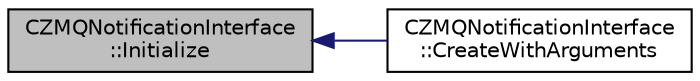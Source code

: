 digraph "CZMQNotificationInterface::Initialize"
{
  edge [fontname="Helvetica",fontsize="10",labelfontname="Helvetica",labelfontsize="10"];
  node [fontname="Helvetica",fontsize="10",shape=record];
  rankdir="LR";
  Node13 [label="CZMQNotificationInterface\l::Initialize",height=0.2,width=0.4,color="black", fillcolor="grey75", style="filled", fontcolor="black"];
  Node13 -> Node14 [dir="back",color="midnightblue",fontsize="10",style="solid",fontname="Helvetica"];
  Node14 [label="CZMQNotificationInterface\l::CreateWithArguments",height=0.2,width=0.4,color="black", fillcolor="white", style="filled",URL="$class_c_z_m_q_notification_interface.html#a791ea8fd1b414482c9a811ac5ae79a26"];
}

